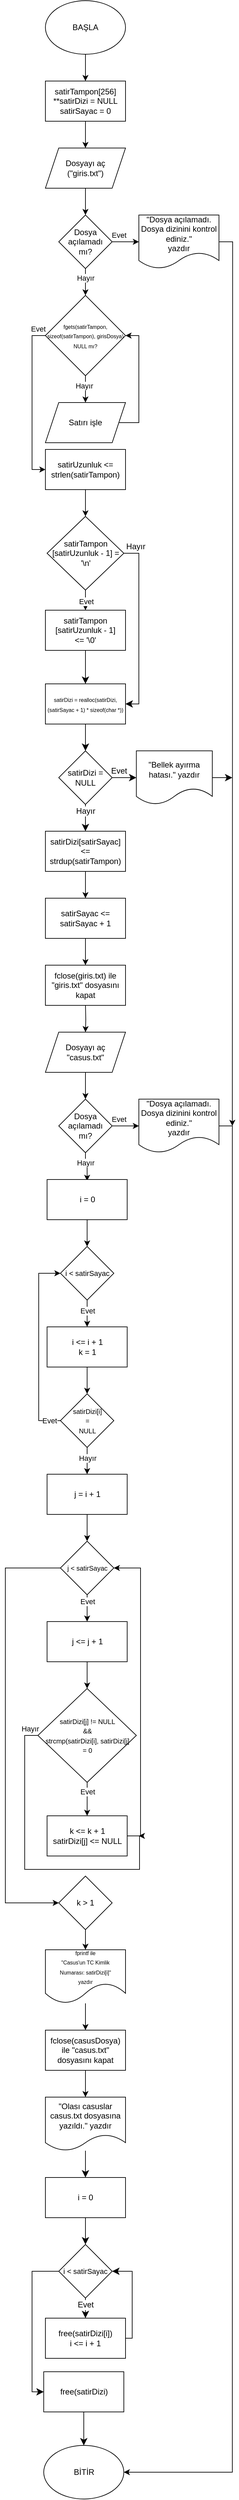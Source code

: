 <mxfile version="25.0.3">
  <diagram name="Page-1" id="UW4n-LdPu-PrkrvwW0DF">
    <mxGraphModel dx="2740" dy="3950" grid="1" gridSize="10" guides="1" tooltips="1" connect="1" arrows="1" fold="1" page="0" pageScale="1" pageWidth="850" pageHeight="1100" math="0" shadow="0">
      <root>
        <mxCell id="0" />
        <mxCell id="1" parent="0" />
        <mxCell id="Ct-b7WR9rQ5AIG0DDqBD-3" value="" style="edgeStyle=orthogonalEdgeStyle;rounded=0;orthogonalLoop=1;jettySize=auto;html=1;" parent="1" source="Ct-b7WR9rQ5AIG0DDqBD-1" target="Ct-b7WR9rQ5AIG0DDqBD-2" edge="1">
          <mxGeometry relative="1" as="geometry" />
        </mxCell>
        <mxCell id="Ct-b7WR9rQ5AIG0DDqBD-1" value="BAŞLA" style="ellipse;whiteSpace=wrap;html=1;" parent="1" vertex="1">
          <mxGeometry x="-780" y="-640" width="120" height="80" as="geometry" />
        </mxCell>
        <mxCell id="Ct-b7WR9rQ5AIG0DDqBD-15" style="edgeStyle=orthogonalEdgeStyle;rounded=0;orthogonalLoop=1;jettySize=auto;html=1;exitX=0.5;exitY=1;exitDx=0;exitDy=0;entryX=0.5;entryY=0;entryDx=0;entryDy=0;" parent="1" source="Ct-b7WR9rQ5AIG0DDqBD-2" target="Ct-b7WR9rQ5AIG0DDqBD-14" edge="1">
          <mxGeometry relative="1" as="geometry" />
        </mxCell>
        <mxCell id="Ct-b7WR9rQ5AIG0DDqBD-2" value="&lt;div&gt;satirTampon[256]&lt;/div&gt;&lt;div&gt;**satirDizi = NULL&lt;br&gt;&lt;/div&gt;&lt;div&gt;satirSayac = 0&lt;br&gt;&lt;/div&gt;" style="whiteSpace=wrap;html=1;" parent="1" vertex="1">
          <mxGeometry x="-780" y="-520" width="120" height="60" as="geometry" />
        </mxCell>
        <mxCell id="Ct-b7WR9rQ5AIG0DDqBD-9" value="" style="edgeStyle=orthogonalEdgeStyle;rounded=0;orthogonalLoop=1;jettySize=auto;html=1;exitX=1;exitY=0.5;exitDx=0;exitDy=0;" parent="1" source="Ct-b7WR9rQ5AIG0DDqBD-6" target="Ct-b7WR9rQ5AIG0DDqBD-8" edge="1">
          <mxGeometry relative="1" as="geometry" />
        </mxCell>
        <mxCell id="Ct-b7WR9rQ5AIG0DDqBD-10" value="Evet" style="edgeLabel;html=1;align=center;verticalAlign=middle;resizable=0;points=[];" parent="Ct-b7WR9rQ5AIG0DDqBD-9" vertex="1" connectable="0">
          <mxGeometry x="-0.443" y="-1" relative="1" as="geometry">
            <mxPoint x="-1" y="-11" as="offset" />
          </mxGeometry>
        </mxCell>
        <mxCell id="Ct-b7WR9rQ5AIG0DDqBD-12" value="" style="edgeStyle=orthogonalEdgeStyle;rounded=0;orthogonalLoop=1;jettySize=auto;html=1;entryX=0.5;entryY=0;entryDx=0;entryDy=0;" parent="1" source="Ct-b7WR9rQ5AIG0DDqBD-6" target="Ct-b7WR9rQ5AIG0DDqBD-39" edge="1">
          <mxGeometry relative="1" as="geometry">
            <mxPoint x="-720" y="-200" as="targetPoint" />
          </mxGeometry>
        </mxCell>
        <mxCell id="Ct-b7WR9rQ5AIG0DDqBD-13" value="Hayır" style="edgeLabel;html=1;align=center;verticalAlign=middle;resizable=0;points=[];" parent="Ct-b7WR9rQ5AIG0DDqBD-12" vertex="1" connectable="0">
          <mxGeometry x="-0.317" relative="1" as="geometry">
            <mxPoint as="offset" />
          </mxGeometry>
        </mxCell>
        <mxCell id="Ct-b7WR9rQ5AIG0DDqBD-6" value="&lt;div&gt;Dosya&lt;/div&gt;&lt;div&gt;açılamadı&lt;/div&gt;&lt;div&gt;mı?&lt;br&gt;&lt;/div&gt;" style="rhombus;whiteSpace=wrap;html=1;" parent="1" vertex="1">
          <mxGeometry x="-760" y="-320" width="80" height="80" as="geometry" />
        </mxCell>
        <mxCell id="Ct-b7WR9rQ5AIG0DDqBD-107" style="edgeStyle=orthogonalEdgeStyle;rounded=0;orthogonalLoop=1;jettySize=auto;html=1;exitX=1;exitY=0.5;exitDx=0;exitDy=0;" parent="1" source="Ct-b7WR9rQ5AIG0DDqBD-8" edge="1">
          <mxGeometry relative="1" as="geometry">
            <mxPoint x="-500" y="1040" as="targetPoint" />
          </mxGeometry>
        </mxCell>
        <mxCell id="Ct-b7WR9rQ5AIG0DDqBD-8" value="&lt;div&gt;&quot;Dosya açılamadı. Dosya dizinini kontrol ediniz.&quot;&lt;/div&gt;&lt;div&gt;yazdır&lt;br&gt;&lt;/div&gt;" style="shape=document;whiteSpace=wrap;html=1;boundedLbl=1;" parent="1" vertex="1">
          <mxGeometry x="-640" y="-320" width="120" height="80" as="geometry" />
        </mxCell>
        <mxCell id="Ct-b7WR9rQ5AIG0DDqBD-16" style="edgeStyle=orthogonalEdgeStyle;rounded=0;orthogonalLoop=1;jettySize=auto;html=1;exitX=0.5;exitY=1;exitDx=0;exitDy=0;entryX=0.5;entryY=0;entryDx=0;entryDy=0;" parent="1" source="Ct-b7WR9rQ5AIG0DDqBD-14" target="Ct-b7WR9rQ5AIG0DDqBD-6" edge="1">
          <mxGeometry relative="1" as="geometry" />
        </mxCell>
        <mxCell id="Ct-b7WR9rQ5AIG0DDqBD-14" value="&lt;div&gt;Dosyayı aç&lt;/div&gt;&lt;div&gt;(&quot;giris.txt&quot;)&lt;br&gt;&lt;/div&gt;" style="shape=parallelogram;perimeter=parallelogramPerimeter;whiteSpace=wrap;html=1;fixedSize=1;" parent="1" vertex="1">
          <mxGeometry x="-780" y="-420" width="120" height="60" as="geometry" />
        </mxCell>
        <mxCell id="Ct-b7WR9rQ5AIG0DDqBD-23" value="" style="edgeStyle=orthogonalEdgeStyle;rounded=0;orthogonalLoop=1;jettySize=auto;html=1;" parent="1" source="Ct-b7WR9rQ5AIG0DDqBD-20" target="Ct-b7WR9rQ5AIG0DDqBD-22" edge="1">
          <mxGeometry relative="1" as="geometry" />
        </mxCell>
        <mxCell id="Ct-b7WR9rQ5AIG0DDqBD-20" value="satirUzunluk &amp;lt;= strlen(satirTampon)" style="whiteSpace=wrap;html=1;rounded=0;" parent="1" vertex="1">
          <mxGeometry x="-780" y="30" width="120" height="60" as="geometry" />
        </mxCell>
        <mxCell id="Ct-b7WR9rQ5AIG0DDqBD-25" value="" style="edgeStyle=orthogonalEdgeStyle;rounded=0;orthogonalLoop=1;jettySize=auto;html=1;" parent="1" source="Ct-b7WR9rQ5AIG0DDqBD-22" target="Ct-b7WR9rQ5AIG0DDqBD-24" edge="1">
          <mxGeometry relative="1" as="geometry" />
        </mxCell>
        <mxCell id="Ct-b7WR9rQ5AIG0DDqBD-26" value="Evet" style="edgeLabel;html=1;align=center;verticalAlign=middle;resizable=0;points=[];" parent="Ct-b7WR9rQ5AIG0DDqBD-25" vertex="1" connectable="0">
          <mxGeometry x="-0.317" y="1" relative="1" as="geometry">
            <mxPoint as="offset" />
          </mxGeometry>
        </mxCell>
        <mxCell id="Wvqi-8cBbT8u4SRa-qDG-45" style="edgeStyle=orthogonalEdgeStyle;shape=connector;rounded=0;orthogonalLoop=1;jettySize=auto;html=1;exitX=1;exitY=0.5;exitDx=0;exitDy=0;entryX=1;entryY=0.5;entryDx=0;entryDy=0;strokeColor=default;align=center;verticalAlign=middle;fontFamily=Helvetica;fontSize=12;fontColor=default;labelBackgroundColor=default;startSize=8;endArrow=classic;endSize=8;" edge="1" parent="1" source="Ct-b7WR9rQ5AIG0DDqBD-22" target="Wvqi-8cBbT8u4SRa-qDG-10">
          <mxGeometry relative="1" as="geometry" />
        </mxCell>
        <mxCell id="Ct-b7WR9rQ5AIG0DDqBD-22" value="&lt;div align=&quot;center&quot;&gt;satirTampon&lt;/div&gt;&lt;div align=&quot;center&quot;&gt;[satirUzunluk - 1] = &#39;\n&#39;&lt;br&gt;&lt;/div&gt;" style="rhombus;whiteSpace=wrap;html=1;rounded=0;align=center;" parent="1" vertex="1">
          <mxGeometry x="-777.5" y="130" width="115" height="110" as="geometry" />
        </mxCell>
        <mxCell id="Wvqi-8cBbT8u4SRa-qDG-11" value="" style="edgeStyle=none;curved=1;rounded=0;orthogonalLoop=1;jettySize=auto;html=1;fontSize=12;startSize=8;endSize=8;" edge="1" parent="1" source="Ct-b7WR9rQ5AIG0DDqBD-24" target="Wvqi-8cBbT8u4SRa-qDG-10">
          <mxGeometry relative="1" as="geometry" />
        </mxCell>
        <mxCell id="Ct-b7WR9rQ5AIG0DDqBD-24" value="&lt;div&gt;satirTampon&lt;/div&gt;&lt;div&gt;[satirUzunluk - 1]&lt;/div&gt;&lt;div&gt;&amp;lt;= &#39;\0&#39;&lt;/div&gt;" style="whiteSpace=wrap;html=1;rounded=0;" parent="1" vertex="1">
          <mxGeometry x="-780" y="270" width="120" height="60" as="geometry" />
        </mxCell>
        <mxCell id="Ct-b7WR9rQ5AIG0DDqBD-38" style="edgeStyle=orthogonalEdgeStyle;rounded=0;orthogonalLoop=1;jettySize=auto;html=1;exitX=0.5;exitY=1;exitDx=0;exitDy=0;entryX=0.5;entryY=0;entryDx=0;entryDy=0;" parent="1" source="Ct-b7WR9rQ5AIG0DDqBD-29" target="Ct-b7WR9rQ5AIG0DDqBD-35" edge="1">
          <mxGeometry relative="1" as="geometry" />
        </mxCell>
        <mxCell id="Ct-b7WR9rQ5AIG0DDqBD-29" value="&lt;div&gt;satirDizi[satirSayac]&lt;/div&gt;&lt;div&gt;&amp;lt;= strdup(satirTampon)&lt;br&gt;&lt;/div&gt;" style="whiteSpace=wrap;html=1;rounded=0;" parent="1" vertex="1">
          <mxGeometry x="-780" y="600" width="120" height="60" as="geometry" />
        </mxCell>
        <mxCell id="Ct-b7WR9rQ5AIG0DDqBD-50" value="" style="edgeStyle=orthogonalEdgeStyle;rounded=0;orthogonalLoop=1;jettySize=auto;html=1;" parent="1" source="Ct-b7WR9rQ5AIG0DDqBD-35" edge="1">
          <mxGeometry relative="1" as="geometry">
            <mxPoint x="-720" y="800.0" as="targetPoint" />
          </mxGeometry>
        </mxCell>
        <mxCell id="Ct-b7WR9rQ5AIG0DDqBD-35" value="satirSayac &amp;lt;= satirSayac + 1" style="whiteSpace=wrap;html=1;rounded=0;" parent="1" vertex="1">
          <mxGeometry x="-780" y="700" width="120" height="60" as="geometry" />
        </mxCell>
        <mxCell id="Ct-b7WR9rQ5AIG0DDqBD-43" value="" style="edgeStyle=orthogonalEdgeStyle;rounded=0;orthogonalLoop=1;jettySize=auto;html=1;" parent="1" source="Ct-b7WR9rQ5AIG0DDqBD-39" target="Ct-b7WR9rQ5AIG0DDqBD-42" edge="1">
          <mxGeometry relative="1" as="geometry" />
        </mxCell>
        <mxCell id="Ct-b7WR9rQ5AIG0DDqBD-45" value="&lt;div&gt;Hayır&lt;/div&gt;" style="edgeLabel;html=1;align=center;verticalAlign=middle;resizable=0;points=[];" parent="Ct-b7WR9rQ5AIG0DDqBD-43" vertex="1" connectable="0">
          <mxGeometry x="-0.25" y="-2" relative="1" as="geometry">
            <mxPoint as="offset" />
          </mxGeometry>
        </mxCell>
        <mxCell id="Ct-b7WR9rQ5AIG0DDqBD-46" style="edgeStyle=orthogonalEdgeStyle;rounded=0;orthogonalLoop=1;jettySize=auto;html=1;exitX=0;exitY=0.5;exitDx=0;exitDy=0;entryX=0;entryY=0.5;entryDx=0;entryDy=0;" parent="1" source="Ct-b7WR9rQ5AIG0DDqBD-39" target="Ct-b7WR9rQ5AIG0DDqBD-20" edge="1">
          <mxGeometry relative="1" as="geometry">
            <Array as="points">
              <mxPoint x="-800" y="-140" />
              <mxPoint x="-800" y="60" />
            </Array>
          </mxGeometry>
        </mxCell>
        <mxCell id="jQna4Uqf_XnUCLtKuqwj-2" value="Evet" style="edgeLabel;html=1;align=center;verticalAlign=middle;resizable=0;points=[];" parent="Ct-b7WR9rQ5AIG0DDqBD-46" vertex="1" connectable="0">
          <mxGeometry x="-0.888" y="-1" relative="1" as="geometry">
            <mxPoint x="2" y="-9" as="offset" />
          </mxGeometry>
        </mxCell>
        <mxCell id="Ct-b7WR9rQ5AIG0DDqBD-39" value="&lt;div&gt;&lt;font style=&quot;font-size: 8px;&quot;&gt;fgets(satirTampon, sizeof(satirTampon), girisDosya) NULL mı?&lt;br&gt;&lt;/font&gt;&lt;/div&gt;" style="rhombus;whiteSpace=wrap;html=1;" parent="1" vertex="1">
          <mxGeometry x="-780" y="-200" width="120" height="120" as="geometry" />
        </mxCell>
        <mxCell id="Ct-b7WR9rQ5AIG0DDqBD-44" style="edgeStyle=orthogonalEdgeStyle;rounded=0;orthogonalLoop=1;jettySize=auto;html=1;exitX=1;exitY=0.5;exitDx=0;exitDy=0;entryX=1;entryY=0.5;entryDx=0;entryDy=0;" parent="1" source="Ct-b7WR9rQ5AIG0DDqBD-42" target="Ct-b7WR9rQ5AIG0DDqBD-39" edge="1">
          <mxGeometry relative="1" as="geometry">
            <Array as="points">
              <mxPoint x="-640" y="-10" />
              <mxPoint x="-640" y="-140" />
            </Array>
          </mxGeometry>
        </mxCell>
        <mxCell id="Ct-b7WR9rQ5AIG0DDqBD-42" value="Satırı işle" style="shape=parallelogram;perimeter=parallelogramPerimeter;whiteSpace=wrap;html=1;fixedSize=1;" parent="1" vertex="1">
          <mxGeometry x="-780" y="-40" width="120" height="60" as="geometry" />
        </mxCell>
        <mxCell id="Ct-b7WR9rQ5AIG0DDqBD-48" value="Hayır" style="text;html=1;align=center;verticalAlign=middle;resizable=0;points=[];autosize=1;strokeColor=none;fillColor=none;" parent="1" vertex="1">
          <mxGeometry x="-670" y="160" width="50" height="30" as="geometry" />
        </mxCell>
        <mxCell id="Ct-b7WR9rQ5AIG0DDqBD-52" value="" style="edgeStyle=orthogonalEdgeStyle;rounded=0;orthogonalLoop=1;jettySize=auto;html=1;" parent="1" target="Ct-b7WR9rQ5AIG0DDqBD-51" edge="1">
          <mxGeometry relative="1" as="geometry">
            <mxPoint x="-720" y="860" as="sourcePoint" />
          </mxGeometry>
        </mxCell>
        <mxCell id="Ct-b7WR9rQ5AIG0DDqBD-59" style="edgeStyle=orthogonalEdgeStyle;rounded=0;orthogonalLoop=1;jettySize=auto;html=1;exitX=0.5;exitY=1;exitDx=0;exitDy=0;entryX=0.5;entryY=0;entryDx=0;entryDy=0;" parent="1" source="Ct-b7WR9rQ5AIG0DDqBD-51" target="Ct-b7WR9rQ5AIG0DDqBD-57" edge="1">
          <mxGeometry relative="1" as="geometry" />
        </mxCell>
        <mxCell id="Ct-b7WR9rQ5AIG0DDqBD-51" value="&lt;div&gt;Dosyayı aç&lt;/div&gt;&lt;div&gt;&quot;casus.txt&quot;&lt;br&gt;&lt;/div&gt;" style="shape=parallelogram;perimeter=parallelogramPerimeter;whiteSpace=wrap;html=1;fixedSize=1;rounded=0;" parent="1" vertex="1">
          <mxGeometry x="-780" y="900" width="120" height="60" as="geometry" />
        </mxCell>
        <mxCell id="Ct-b7WR9rQ5AIG0DDqBD-53" value="" style="edgeStyle=orthogonalEdgeStyle;rounded=0;orthogonalLoop=1;jettySize=auto;html=1;exitX=1;exitY=0.5;exitDx=0;exitDy=0;" parent="1" source="Ct-b7WR9rQ5AIG0DDqBD-57" target="Ct-b7WR9rQ5AIG0DDqBD-58" edge="1">
          <mxGeometry relative="1" as="geometry" />
        </mxCell>
        <mxCell id="Ct-b7WR9rQ5AIG0DDqBD-54" value="Evet" style="edgeLabel;html=1;align=center;verticalAlign=middle;resizable=0;points=[];" parent="Ct-b7WR9rQ5AIG0DDqBD-53" vertex="1" connectable="0">
          <mxGeometry x="-0.443" y="-1" relative="1" as="geometry">
            <mxPoint x="-1" y="-11" as="offset" />
          </mxGeometry>
        </mxCell>
        <mxCell id="Ct-b7WR9rQ5AIG0DDqBD-55" value="" style="edgeStyle=orthogonalEdgeStyle;rounded=0;orthogonalLoop=1;jettySize=auto;html=1;entryX=0.5;entryY=0.034;entryDx=0;entryDy=0;entryPerimeter=0;" parent="1" source="Ct-b7WR9rQ5AIG0DDqBD-57" target="Ct-b7WR9rQ5AIG0DDqBD-61" edge="1">
          <mxGeometry relative="1" as="geometry">
            <mxPoint x="-719" y="1122" as="targetPoint" />
            <Array as="points" />
          </mxGeometry>
        </mxCell>
        <mxCell id="Ct-b7WR9rQ5AIG0DDqBD-56" value="Hayır" style="edgeLabel;html=1;align=center;verticalAlign=middle;resizable=0;points=[];" parent="Ct-b7WR9rQ5AIG0DDqBD-55" vertex="1" connectable="0">
          <mxGeometry x="-0.317" relative="1" as="geometry">
            <mxPoint as="offset" />
          </mxGeometry>
        </mxCell>
        <mxCell id="Ct-b7WR9rQ5AIG0DDqBD-57" value="&lt;div&gt;Dosya&lt;/div&gt;&lt;div&gt;açılamadı&lt;/div&gt;&lt;div&gt;mı?&lt;br&gt;&lt;/div&gt;" style="rhombus;whiteSpace=wrap;html=1;" parent="1" vertex="1">
          <mxGeometry x="-760" y="1000" width="80" height="80" as="geometry" />
        </mxCell>
        <mxCell id="Ct-b7WR9rQ5AIG0DDqBD-106" style="edgeStyle=orthogonalEdgeStyle;rounded=0;orthogonalLoop=1;jettySize=auto;html=1;exitX=1;exitY=0.5;exitDx=0;exitDy=0;entryX=1;entryY=0.5;entryDx=0;entryDy=0;" parent="1" source="Ct-b7WR9rQ5AIG0DDqBD-58" target="Ct-b7WR9rQ5AIG0DDqBD-104" edge="1">
          <mxGeometry relative="1" as="geometry">
            <mxPoint x="-540" y="2040" as="targetPoint" />
          </mxGeometry>
        </mxCell>
        <mxCell id="Ct-b7WR9rQ5AIG0DDqBD-58" value="&lt;div&gt;&quot;Dosya açılamadı. Dosya dizinini kontrol ediniz.&quot;&lt;/div&gt;&lt;div&gt;yazdır&lt;br&gt;&lt;/div&gt;" style="shape=document;whiteSpace=wrap;html=1;boundedLbl=1;" parent="1" vertex="1">
          <mxGeometry x="-640" y="1000" width="120" height="80" as="geometry" />
        </mxCell>
        <mxCell id="Ct-b7WR9rQ5AIG0DDqBD-63" value="" style="edgeStyle=orthogonalEdgeStyle;rounded=0;orthogonalLoop=1;jettySize=auto;html=1;" parent="1" source="Ct-b7WR9rQ5AIG0DDqBD-61" target="Ct-b7WR9rQ5AIG0DDqBD-62" edge="1">
          <mxGeometry relative="1" as="geometry" />
        </mxCell>
        <mxCell id="Ct-b7WR9rQ5AIG0DDqBD-61" value="i = 0" style="rounded=0;whiteSpace=wrap;html=1;" parent="1" vertex="1">
          <mxGeometry x="-777.5" y="1120" width="120" height="60" as="geometry" />
        </mxCell>
        <mxCell id="Ct-b7WR9rQ5AIG0DDqBD-65" value="" style="edgeStyle=orthogonalEdgeStyle;rounded=0;orthogonalLoop=1;jettySize=auto;html=1;" parent="1" source="Ct-b7WR9rQ5AIG0DDqBD-62" target="Ct-b7WR9rQ5AIG0DDqBD-64" edge="1">
          <mxGeometry relative="1" as="geometry" />
        </mxCell>
        <mxCell id="Ct-b7WR9rQ5AIG0DDqBD-68" value="Evet" style="edgeLabel;html=1;align=center;verticalAlign=middle;resizable=0;points=[];" parent="Ct-b7WR9rQ5AIG0DDqBD-65" vertex="1" connectable="0">
          <mxGeometry x="-0.193" relative="1" as="geometry">
            <mxPoint as="offset" />
          </mxGeometry>
        </mxCell>
        <mxCell id="Ct-b7WR9rQ5AIG0DDqBD-62" value="&lt;font style=&quot;font-size: 11px;&quot;&gt;i &amp;lt; satirSayac&lt;br&gt;&lt;/font&gt;" style="rhombus;whiteSpace=wrap;html=1;rounded=0;" parent="1" vertex="1">
          <mxGeometry x="-757.5" y="1220" width="80" height="80" as="geometry" />
        </mxCell>
        <mxCell id="Ct-b7WR9rQ5AIG0DDqBD-67" value="" style="edgeStyle=orthogonalEdgeStyle;rounded=0;orthogonalLoop=1;jettySize=auto;html=1;" parent="1" source="Ct-b7WR9rQ5AIG0DDqBD-64" target="Ct-b7WR9rQ5AIG0DDqBD-66" edge="1">
          <mxGeometry relative="1" as="geometry" />
        </mxCell>
        <mxCell id="Ct-b7WR9rQ5AIG0DDqBD-64" value="i &amp;lt;= i + 1&lt;br&gt;&lt;div&gt;k = 1&lt;/div&gt;" style="whiteSpace=wrap;html=1;rounded=0;" parent="1" vertex="1">
          <mxGeometry x="-777.5" y="1340" width="120" height="60" as="geometry" />
        </mxCell>
        <mxCell id="Ct-b7WR9rQ5AIG0DDqBD-69" style="edgeStyle=orthogonalEdgeStyle;rounded=0;orthogonalLoop=1;jettySize=auto;html=1;exitX=0;exitY=0.5;exitDx=0;exitDy=0;entryX=0;entryY=0.5;entryDx=0;entryDy=0;" parent="1" source="Ct-b7WR9rQ5AIG0DDqBD-66" target="Ct-b7WR9rQ5AIG0DDqBD-62" edge="1">
          <mxGeometry relative="1" as="geometry">
            <Array as="points">
              <mxPoint x="-790" y="1480" />
              <mxPoint x="-790" y="1260" />
            </Array>
          </mxGeometry>
        </mxCell>
        <mxCell id="Ct-b7WR9rQ5AIG0DDqBD-70" value="Evet" style="edgeLabel;html=1;align=center;verticalAlign=middle;resizable=0;points=[];" parent="Ct-b7WR9rQ5AIG0DDqBD-69" vertex="1" connectable="0">
          <mxGeometry x="-0.882" relative="1" as="geometry">
            <mxPoint as="offset" />
          </mxGeometry>
        </mxCell>
        <mxCell id="Ct-b7WR9rQ5AIG0DDqBD-72" value="" style="edgeStyle=orthogonalEdgeStyle;rounded=0;orthogonalLoop=1;jettySize=auto;html=1;" parent="1" source="Ct-b7WR9rQ5AIG0DDqBD-66" target="Ct-b7WR9rQ5AIG0DDqBD-71" edge="1">
          <mxGeometry relative="1" as="geometry" />
        </mxCell>
        <mxCell id="Ct-b7WR9rQ5AIG0DDqBD-87" value="Hayır" style="edgeLabel;html=1;align=center;verticalAlign=middle;resizable=0;points=[];" parent="Ct-b7WR9rQ5AIG0DDqBD-72" vertex="1" connectable="0">
          <mxGeometry x="-0.226" relative="1" as="geometry">
            <mxPoint as="offset" />
          </mxGeometry>
        </mxCell>
        <mxCell id="Ct-b7WR9rQ5AIG0DDqBD-66" value="&lt;div&gt;&lt;font style=&quot;font-size: 10px;&quot;&gt;satirDizi[i]&lt;/font&gt;&lt;/div&gt;&lt;div&gt;&lt;font style=&quot;font-size: 10px;&quot;&gt;=&lt;/font&gt;&lt;/div&gt;&lt;div&gt;&lt;font style=&quot;font-size: 10px;&quot;&gt;NULL&lt;br&gt;&lt;/font&gt;&lt;/div&gt;" style="rhombus;whiteSpace=wrap;html=1;rounded=0;" parent="1" vertex="1">
          <mxGeometry x="-757.5" y="1440" width="80" height="80" as="geometry" />
        </mxCell>
        <mxCell id="Ct-b7WR9rQ5AIG0DDqBD-74" value="" style="edgeStyle=orthogonalEdgeStyle;rounded=0;orthogonalLoop=1;jettySize=auto;html=1;" parent="1" source="Ct-b7WR9rQ5AIG0DDqBD-71" target="Ct-b7WR9rQ5AIG0DDqBD-73" edge="1">
          <mxGeometry relative="1" as="geometry" />
        </mxCell>
        <mxCell id="Ct-b7WR9rQ5AIG0DDqBD-71" value="j = i + 1" style="whiteSpace=wrap;html=1;rounded=0;" parent="1" vertex="1">
          <mxGeometry x="-777.5" y="1560" width="120" height="60" as="geometry" />
        </mxCell>
        <mxCell id="Ct-b7WR9rQ5AIG0DDqBD-83" style="edgeStyle=orthogonalEdgeStyle;rounded=0;orthogonalLoop=1;jettySize=auto;html=1;exitX=0.5;exitY=1;exitDx=0;exitDy=0;entryX=0.5;entryY=0;entryDx=0;entryDy=0;" parent="1" source="Ct-b7WR9rQ5AIG0DDqBD-73" target="Ct-b7WR9rQ5AIG0DDqBD-82" edge="1">
          <mxGeometry relative="1" as="geometry" />
        </mxCell>
        <mxCell id="Ct-b7WR9rQ5AIG0DDqBD-88" value="Evet" style="edgeLabel;html=1;align=center;verticalAlign=middle;resizable=0;points=[];" parent="Ct-b7WR9rQ5AIG0DDqBD-83" vertex="1" connectable="0">
          <mxGeometry x="-0.398" y="-1" relative="1" as="geometry">
            <mxPoint x="1" y="-2" as="offset" />
          </mxGeometry>
        </mxCell>
        <mxCell id="Ct-b7WR9rQ5AIG0DDqBD-92" value="" style="edgeStyle=orthogonalEdgeStyle;rounded=0;orthogonalLoop=1;jettySize=auto;html=1;entryX=0;entryY=0.5;entryDx=0;entryDy=0;" parent="1" source="Ct-b7WR9rQ5AIG0DDqBD-73" target="Ct-b7WR9rQ5AIG0DDqBD-91" edge="1">
          <mxGeometry relative="1" as="geometry">
            <Array as="points">
              <mxPoint x="-840" y="1700" />
              <mxPoint x="-840" y="2200" />
            </Array>
          </mxGeometry>
        </mxCell>
        <mxCell id="Ct-b7WR9rQ5AIG0DDqBD-73" value="&lt;font style=&quot;font-size: 10px;&quot;&gt;j &amp;lt; satirSayac&lt;br&gt;&lt;/font&gt;" style="rhombus;whiteSpace=wrap;html=1;rounded=0;" parent="1" vertex="1">
          <mxGeometry x="-757.5" y="1660" width="80" height="80" as="geometry" />
        </mxCell>
        <mxCell id="Ct-b7WR9rQ5AIG0DDqBD-79" value="" style="edgeStyle=orthogonalEdgeStyle;rounded=0;orthogonalLoop=1;jettySize=auto;html=1;" parent="1" source="Ct-b7WR9rQ5AIG0DDqBD-75" target="Ct-b7WR9rQ5AIG0DDqBD-78" edge="1">
          <mxGeometry relative="1" as="geometry" />
        </mxCell>
        <mxCell id="Ct-b7WR9rQ5AIG0DDqBD-80" value="Evet" style="edgeLabel;html=1;align=center;verticalAlign=middle;resizable=0;points=[];" parent="Ct-b7WR9rQ5AIG0DDqBD-79" vertex="1" connectable="0">
          <mxGeometry x="-0.47" y="-1" relative="1" as="geometry">
            <mxPoint x="1" as="offset" />
          </mxGeometry>
        </mxCell>
        <mxCell id="Ct-b7WR9rQ5AIG0DDqBD-89" style="edgeStyle=orthogonalEdgeStyle;rounded=0;orthogonalLoop=1;jettySize=auto;html=1;exitX=0;exitY=0.5;exitDx=0;exitDy=0;" parent="1" source="Ct-b7WR9rQ5AIG0DDqBD-75" edge="1">
          <mxGeometry relative="1" as="geometry">
            <mxPoint x="-640" y="2100" as="targetPoint" />
            <Array as="points">
              <mxPoint x="-811" y="1950" />
              <mxPoint x="-811" y="2150" />
              <mxPoint x="-639" y="2150" />
            </Array>
          </mxGeometry>
        </mxCell>
        <mxCell id="Ct-b7WR9rQ5AIG0DDqBD-90" value="Hayır" style="edgeLabel;html=1;align=center;verticalAlign=middle;resizable=0;points=[];" parent="Ct-b7WR9rQ5AIG0DDqBD-89" vertex="1" connectable="0">
          <mxGeometry x="-0.943" y="1" relative="1" as="geometry">
            <mxPoint y="-11" as="offset" />
          </mxGeometry>
        </mxCell>
        <mxCell id="Ct-b7WR9rQ5AIG0DDqBD-75" value="&lt;div&gt;&lt;font style=&quot;font-size: 10px;&quot;&gt;satirDizi[j] != NULL&lt;/font&gt;&lt;/div&gt;&lt;div&gt;&lt;font style=&quot;font-size: 10px;&quot;&gt;&amp;amp;&amp;amp;&lt;/font&gt;&lt;/div&gt;&lt;div&gt;&lt;font style=&quot;font-size: 10px;&quot;&gt;strcmp(satirDizi[i], satirDizi[j]&lt;/font&gt;&lt;/div&gt;&lt;div&gt;&lt;font style=&quot;font-size: 10px;&quot;&gt;= 0&lt;/font&gt;&lt;/div&gt;" style="rhombus;whiteSpace=wrap;html=1;rounded=0;" parent="1" vertex="1">
          <mxGeometry x="-791.25" y="1880" width="147.5" height="140" as="geometry" />
        </mxCell>
        <mxCell id="Ct-b7WR9rQ5AIG0DDqBD-85" style="edgeStyle=orthogonalEdgeStyle;rounded=0;orthogonalLoop=1;jettySize=auto;html=1;exitX=1;exitY=0.5;exitDx=0;exitDy=0;entryX=1;entryY=0.5;entryDx=0;entryDy=0;" parent="1" source="Ct-b7WR9rQ5AIG0DDqBD-78" target="Ct-b7WR9rQ5AIG0DDqBD-73" edge="1">
          <mxGeometry relative="1" as="geometry" />
        </mxCell>
        <mxCell id="Ct-b7WR9rQ5AIG0DDqBD-78" value="&lt;div&gt;k &amp;lt;= k + 1&lt;/div&gt;&lt;div&gt;satirDizi[j] &amp;lt;= NULL&lt;br&gt;&lt;/div&gt;" style="whiteSpace=wrap;html=1;rounded=0;" parent="1" vertex="1">
          <mxGeometry x="-777.5" y="2070" width="120" height="60" as="geometry" />
        </mxCell>
        <mxCell id="Ct-b7WR9rQ5AIG0DDqBD-84" style="edgeStyle=orthogonalEdgeStyle;rounded=0;orthogonalLoop=1;jettySize=auto;html=1;exitX=0.5;exitY=1;exitDx=0;exitDy=0;entryX=0.5;entryY=0;entryDx=0;entryDy=0;" parent="1" source="Ct-b7WR9rQ5AIG0DDqBD-82" target="Ct-b7WR9rQ5AIG0DDqBD-75" edge="1">
          <mxGeometry relative="1" as="geometry" />
        </mxCell>
        <mxCell id="Ct-b7WR9rQ5AIG0DDqBD-82" value="j &amp;lt;= j + 1" style="rounded=0;whiteSpace=wrap;html=1;" parent="1" vertex="1">
          <mxGeometry x="-777.5" y="1780" width="120" height="60" as="geometry" />
        </mxCell>
        <mxCell id="Ct-b7WR9rQ5AIG0DDqBD-98" value="" style="edgeStyle=orthogonalEdgeStyle;rounded=0;orthogonalLoop=1;jettySize=auto;html=1;" parent="1" source="Ct-b7WR9rQ5AIG0DDqBD-91" target="Ct-b7WR9rQ5AIG0DDqBD-97" edge="1">
          <mxGeometry relative="1" as="geometry" />
        </mxCell>
        <mxCell id="Ct-b7WR9rQ5AIG0DDqBD-91" value="k &amp;gt; 1" style="rhombus;whiteSpace=wrap;html=1;rounded=0;" parent="1" vertex="1">
          <mxGeometry x="-760" y="2160" width="80" height="80" as="geometry" />
        </mxCell>
        <mxCell id="Ct-b7WR9rQ5AIG0DDqBD-100" value="" style="edgeStyle=orthogonalEdgeStyle;rounded=0;orthogonalLoop=1;jettySize=auto;html=1;" parent="1" source="Ct-b7WR9rQ5AIG0DDqBD-97" target="Ct-b7WR9rQ5AIG0DDqBD-99" edge="1">
          <mxGeometry relative="1" as="geometry" />
        </mxCell>
        <mxCell id="Ct-b7WR9rQ5AIG0DDqBD-97" value="&lt;div&gt;&lt;font style=&quot;font-size: 8px;&quot;&gt;fprintf ile&lt;/font&gt;&lt;/div&gt;&lt;div&gt;&lt;font style=&quot;font-size: 8px;&quot;&gt;&quot;Casus&#39;un TC Kimlik&lt;/font&gt;&lt;/div&gt;&lt;div&gt;&lt;font style=&quot;font-size: 8px;&quot;&gt;Numarası: satirDizi[i]&quot;&lt;/font&gt;&lt;/div&gt;&lt;div&gt;&lt;font style=&quot;font-size: 8px;&quot;&gt;yazdır&lt;br&gt;&lt;/font&gt;&lt;/div&gt;" style="shape=document;whiteSpace=wrap;html=1;boundedLbl=1;rounded=0;size=0.375;" parent="1" vertex="1">
          <mxGeometry x="-780" y="2270" width="120" height="80" as="geometry" />
        </mxCell>
        <mxCell id="Ct-b7WR9rQ5AIG0DDqBD-103" value="" style="edgeStyle=orthogonalEdgeStyle;rounded=0;orthogonalLoop=1;jettySize=auto;html=1;" parent="1" source="Ct-b7WR9rQ5AIG0DDqBD-99" target="Ct-b7WR9rQ5AIG0DDqBD-102" edge="1">
          <mxGeometry relative="1" as="geometry" />
        </mxCell>
        <mxCell id="Ct-b7WR9rQ5AIG0DDqBD-99" value="fclose(casusDosya) ile &quot;casus.txt&quot; dosyasını kapat" style="whiteSpace=wrap;html=1;rounded=0;" parent="1" vertex="1">
          <mxGeometry x="-780" y="2390" width="120" height="60" as="geometry" />
        </mxCell>
        <mxCell id="Ct-b7WR9rQ5AIG0DDqBD-101" value="&lt;div&gt;fclose(giris.txt) ile&lt;br&gt;&lt;/div&gt;&lt;div&gt;&quot;giris.txt&quot; dosyasını&lt;/div&gt;&lt;div&gt;kapat&lt;br&gt;&lt;/div&gt;" style="rounded=0;whiteSpace=wrap;html=1;" parent="1" vertex="1">
          <mxGeometry x="-780" y="800" width="120" height="60" as="geometry" />
        </mxCell>
        <mxCell id="Wvqi-8cBbT8u4SRa-qDG-30" value="" style="edgeStyle=orthogonalEdgeStyle;rounded=0;orthogonalLoop=1;jettySize=auto;html=1;fontSize=12;startSize=8;endSize=8;entryX=0.5;entryY=0;entryDx=0;entryDy=0;" edge="1" parent="1" source="Ct-b7WR9rQ5AIG0DDqBD-102" target="Wvqi-8cBbT8u4SRa-qDG-29">
          <mxGeometry relative="1" as="geometry">
            <mxPoint x="-714.615" y="2570" as="sourcePoint" />
          </mxGeometry>
        </mxCell>
        <mxCell id="Ct-b7WR9rQ5AIG0DDqBD-102" value="&quot;Olası casuslar casus.txt dosyasına yazıldı.&quot; yazdır" style="shape=document;whiteSpace=wrap;html=1;boundedLbl=1;rounded=0;" parent="1" vertex="1">
          <mxGeometry x="-780" y="2490" width="120" height="80" as="geometry" />
        </mxCell>
        <mxCell id="Ct-b7WR9rQ5AIG0DDqBD-104" value="BİTİR" style="ellipse;whiteSpace=wrap;html=1;" parent="1" vertex="1">
          <mxGeometry x="-782.5" y="3010" width="120" height="80" as="geometry" />
        </mxCell>
        <mxCell id="Wvqi-8cBbT8u4SRa-qDG-13" value="" style="edgeStyle=none;curved=1;rounded=0;orthogonalLoop=1;jettySize=auto;html=1;fontSize=12;startSize=8;endSize=8;" edge="1" parent="1" source="Wvqi-8cBbT8u4SRa-qDG-10" target="Wvqi-8cBbT8u4SRa-qDG-12">
          <mxGeometry relative="1" as="geometry" />
        </mxCell>
        <mxCell id="Wvqi-8cBbT8u4SRa-qDG-10" value="&lt;font style=&quot;font-size: 8px;&quot;&gt;satirDizi = realloc(satirDizi, (satirSayac + 1) * sizeof(char *))&lt;/font&gt;" style="whiteSpace=wrap;html=1;rounded=0;" vertex="1" parent="1">
          <mxGeometry x="-780" y="380" width="120" height="60" as="geometry" />
        </mxCell>
        <mxCell id="Wvqi-8cBbT8u4SRa-qDG-15" value="" style="edgeStyle=none;curved=1;rounded=0;orthogonalLoop=1;jettySize=auto;html=1;fontSize=12;startSize=8;endSize=8;" edge="1" parent="1" source="Wvqi-8cBbT8u4SRa-qDG-12">
          <mxGeometry relative="1" as="geometry">
            <mxPoint x="-720" y="600" as="targetPoint" />
          </mxGeometry>
        </mxCell>
        <mxCell id="Wvqi-8cBbT8u4SRa-qDG-27" value="Hayır" style="edgeLabel;html=1;align=center;verticalAlign=middle;resizable=0;points=[];fontSize=12;" vertex="1" connectable="0" parent="Wvqi-8cBbT8u4SRa-qDG-15">
          <mxGeometry x="-0.167" y="1" relative="1" as="geometry">
            <mxPoint x="-1" y="-7" as="offset" />
          </mxGeometry>
        </mxCell>
        <mxCell id="Wvqi-8cBbT8u4SRa-qDG-17" value="" style="edgeStyle=none;curved=1;rounded=0;orthogonalLoop=1;jettySize=auto;html=1;fontSize=12;startSize=8;endSize=8;" edge="1" parent="1" source="Wvqi-8cBbT8u4SRa-qDG-12" target="Wvqi-8cBbT8u4SRa-qDG-16">
          <mxGeometry relative="1" as="geometry" />
        </mxCell>
        <mxCell id="Wvqi-8cBbT8u4SRa-qDG-26" value="Evet" style="edgeLabel;html=1;align=center;verticalAlign=middle;resizable=0;points=[];fontSize=12;" vertex="1" connectable="0" parent="Wvqi-8cBbT8u4SRa-qDG-17">
          <mxGeometry x="-0.343" y="1" relative="1" as="geometry">
            <mxPoint x="-2" y="-9" as="offset" />
          </mxGeometry>
        </mxCell>
        <mxCell id="Wvqi-8cBbT8u4SRa-qDG-12" value="&lt;div&gt;satirDizi =&lt;/div&gt;&lt;div&gt;NULL&lt;br&gt;&lt;/div&gt;" style="rhombus;whiteSpace=wrap;html=1;rounded=0;" vertex="1" parent="1">
          <mxGeometry x="-760" y="480" width="80" height="80" as="geometry" />
        </mxCell>
        <mxCell id="Wvqi-8cBbT8u4SRa-qDG-18" style="edgeStyle=none;curved=1;rounded=0;orthogonalLoop=1;jettySize=auto;html=1;exitX=1;exitY=0.5;exitDx=0;exitDy=0;fontSize=12;startSize=8;endSize=8;" edge="1" parent="1" source="Wvqi-8cBbT8u4SRa-qDG-16">
          <mxGeometry relative="1" as="geometry">
            <mxPoint x="-500" y="520.0" as="targetPoint" />
          </mxGeometry>
        </mxCell>
        <mxCell id="Wvqi-8cBbT8u4SRa-qDG-16" value="&quot;Bellek ayırma hatası.&quot; yazdır" style="shape=document;whiteSpace=wrap;html=1;boundedLbl=1;rounded=0;" vertex="1" parent="1">
          <mxGeometry x="-643.75" y="480" width="113.75" height="80" as="geometry" />
        </mxCell>
        <mxCell id="Wvqi-8cBbT8u4SRa-qDG-33" value="" style="edgeStyle=orthogonalEdgeStyle;rounded=0;orthogonalLoop=1;jettySize=auto;html=1;fontSize=12;startSize=8;endSize=8;" edge="1" parent="1" source="Wvqi-8cBbT8u4SRa-qDG-29" target="Wvqi-8cBbT8u4SRa-qDG-32">
          <mxGeometry relative="1" as="geometry" />
        </mxCell>
        <mxCell id="Wvqi-8cBbT8u4SRa-qDG-29" value="i = 0" style="whiteSpace=wrap;html=1;rounded=0;fillColor=default;" vertex="1" parent="1">
          <mxGeometry x="-780" y="2610" width="120" height="60" as="geometry" />
        </mxCell>
        <mxCell id="Wvqi-8cBbT8u4SRa-qDG-37" value="" style="edgeStyle=orthogonalEdgeStyle;shape=connector;rounded=0;orthogonalLoop=1;jettySize=auto;html=1;strokeColor=default;align=center;verticalAlign=middle;fontFamily=Helvetica;fontSize=12;fontColor=default;labelBackgroundColor=default;startSize=8;endArrow=classic;endSize=8;" edge="1" parent="1" source="Wvqi-8cBbT8u4SRa-qDG-32" target="Wvqi-8cBbT8u4SRa-qDG-36">
          <mxGeometry relative="1" as="geometry" />
        </mxCell>
        <mxCell id="Wvqi-8cBbT8u4SRa-qDG-40" value="Evet" style="edgeLabel;html=1;align=center;verticalAlign=middle;resizable=0;points=[];fontSize=12;fontFamily=Helvetica;fontColor=default;labelBackgroundColor=default;" vertex="1" connectable="0" parent="Wvqi-8cBbT8u4SRa-qDG-37">
          <mxGeometry x="0.2" y="-2" relative="1" as="geometry">
            <mxPoint x="2" as="offset" />
          </mxGeometry>
        </mxCell>
        <mxCell id="Wvqi-8cBbT8u4SRa-qDG-42" value="" style="edgeStyle=orthogonalEdgeStyle;shape=connector;rounded=0;orthogonalLoop=1;jettySize=auto;html=1;strokeColor=default;align=center;verticalAlign=middle;fontFamily=Helvetica;fontSize=12;fontColor=default;labelBackgroundColor=default;startSize=8;endArrow=classic;endSize=8;" edge="1" parent="1" source="Wvqi-8cBbT8u4SRa-qDG-32" target="Wvqi-8cBbT8u4SRa-qDG-41">
          <mxGeometry relative="1" as="geometry">
            <Array as="points">
              <mxPoint x="-800" y="2750" />
              <mxPoint x="-800" y="2930" />
            </Array>
          </mxGeometry>
        </mxCell>
        <mxCell id="Wvqi-8cBbT8u4SRa-qDG-32" value="&lt;div&gt;&lt;font style=&quot;font-size: 11px;&quot;&gt;i &amp;lt; satirSayac&lt;/font&gt;&lt;/div&gt;" style="rhombus;whiteSpace=wrap;html=1;rounded=0;" vertex="1" parent="1">
          <mxGeometry x="-760" y="2710" width="80" height="80" as="geometry" />
        </mxCell>
        <mxCell id="Wvqi-8cBbT8u4SRa-qDG-39" value="" style="edgeStyle=orthogonalEdgeStyle;shape=connector;rounded=0;orthogonalLoop=1;jettySize=auto;html=1;strokeColor=default;align=center;verticalAlign=middle;fontFamily=Helvetica;fontSize=12;fontColor=default;labelBackgroundColor=default;startSize=8;endArrow=classic;endSize=8;entryX=1;entryY=0.5;entryDx=0;entryDy=0;" edge="1" parent="1" source="Wvqi-8cBbT8u4SRa-qDG-36" target="Wvqi-8cBbT8u4SRa-qDG-32">
          <mxGeometry relative="1" as="geometry">
            <mxPoint x="-630" y="2850" as="targetPoint" />
            <Array as="points">
              <mxPoint x="-650" y="2850" />
              <mxPoint x="-650" y="2750" />
            </Array>
          </mxGeometry>
        </mxCell>
        <mxCell id="Wvqi-8cBbT8u4SRa-qDG-36" value="&lt;div&gt;free(satirDizi[i])&lt;/div&gt;i &amp;lt;= i + 1" style="whiteSpace=wrap;html=1;rounded=0;" vertex="1" parent="1">
          <mxGeometry x="-780" y="2820" width="120" height="60" as="geometry" />
        </mxCell>
        <mxCell id="Wvqi-8cBbT8u4SRa-qDG-43" style="edgeStyle=orthogonalEdgeStyle;shape=connector;rounded=0;orthogonalLoop=1;jettySize=auto;html=1;exitX=0.5;exitY=1;exitDx=0;exitDy=0;entryX=0.5;entryY=0;entryDx=0;entryDy=0;strokeColor=default;align=center;verticalAlign=middle;fontFamily=Helvetica;fontSize=12;fontColor=default;labelBackgroundColor=default;startSize=8;endArrow=classic;endSize=8;" edge="1" parent="1" source="Wvqi-8cBbT8u4SRa-qDG-41" target="Ct-b7WR9rQ5AIG0DDqBD-104">
          <mxGeometry relative="1" as="geometry" />
        </mxCell>
        <mxCell id="Wvqi-8cBbT8u4SRa-qDG-41" value="free(satirDizi)" style="whiteSpace=wrap;html=1;rounded=0;" vertex="1" parent="1">
          <mxGeometry x="-782.5" y="2900" width="120" height="60" as="geometry" />
        </mxCell>
      </root>
    </mxGraphModel>
  </diagram>
</mxfile>
